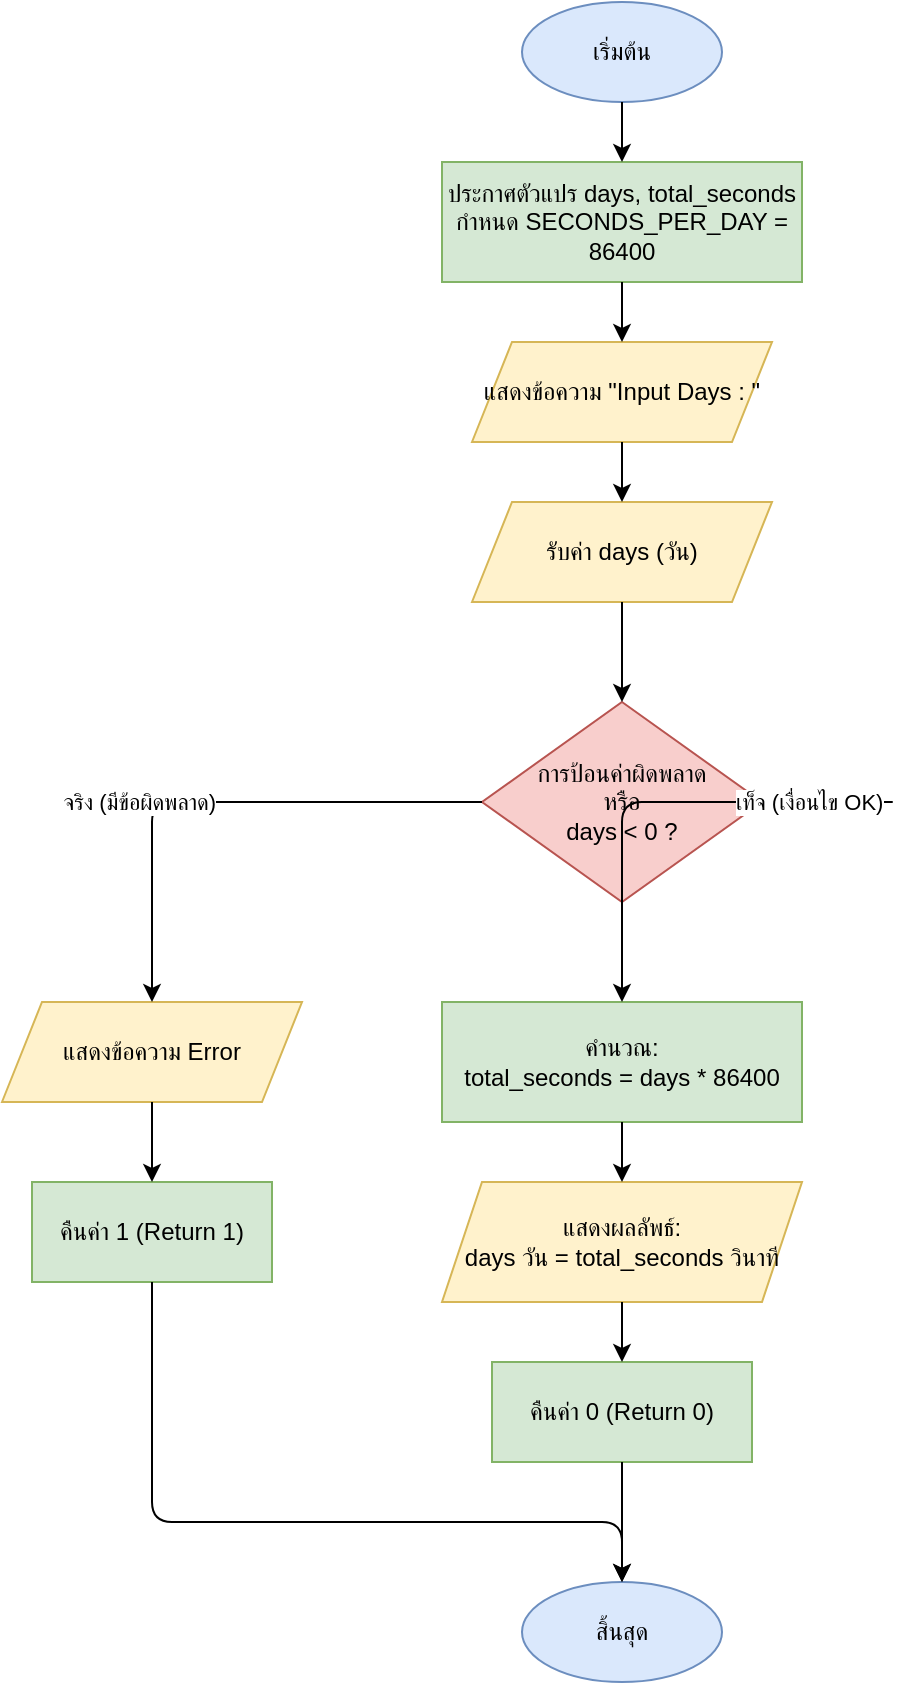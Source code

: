 <mxGraphModel dx="1215" dy="727" grid="1" gridSize="10" guides="1" tooltips="1" connect="1" arrows="1" fold="1" page="1" pageScale="1" pageWidth="850" pageHeight="1100" math="0" shadow="0">
  <root>
    <mxCell id="0" />
    <mxCell id="1" parent="0" />
    <!-- Start -->
    <mxCell id="2" value="เริ่มต้น" style="ellipse;whiteSpace=wrap;html=1;fillColor=#dae8fc;strokeColor=#6c8ebf;" vertex="1" parent="1">
      <mxGeometry x="360" y="20" width="100" height="50" as="geometry" />
    </mxCell>
    <!-- Process: Initialization -->
    <mxCell id="3" value="ประกาศตัวแปร days, total_seconds&lt;br&gt;กำหนด SECONDS_PER_DAY = 86400" style="rounded=0;whiteSpace=wrap;html=1;fillColor=#d5e8d4;strokeColor=#82b366;" vertex="1" parent="1">
      <mxGeometry x="320" y="100" width="180" height="60" as="geometry" />
    </mxCell>
    <!-- Output: Prompt -->
    <mxCell id="4" value="แสดงข้อความ &quot;Input Days : &quot;" style="shape=parallelogram;perimeter=parallelogramPerimeter;whiteSpace=wrap;html=1;fixedSize=1;fillColor=#fff2cc;strokeColor=#d6b656;" vertex="1" parent="1">
      <mxGeometry x="335" y="190" width="150" height="50" as="geometry" />
    </mxCell>
    <!-- Input: Days -->
    <mxCell id="5" value="รับค่า days (วัน)" style="shape=parallelogram;perimeter=parallelogramPerimeter;whiteSpace=wrap;html=1;fixedSize=1;fillColor=#fff2cc;strokeColor=#d6b656;" vertex="1" parent="1">
      <mxGeometry x="335" y="270" width="150" height="50" as="geometry" />
    </mxCell>
    <!-- Condition: Input Validation -->
    <mxCell id="6" value="การป้อนค่าผิดพลาด&lt;br&gt;หรือ&lt;br&gt;days &lt; 0 ?" style="rhombus;whiteSpace=wrap;html=1;fillColor=#f8cecc;strokeColor=#b85450;" vertex="1" parent="1">
      <mxGeometry x="340" y="370" width="140" height="100" as="geometry" />
    </mxCell>
    <!-- Process: Calculation (False Path) -->
    <mxCell id="7" value="คำนวณ:&lt;br&gt;total_seconds = days * 86400" style="rounded=0;whiteSpace=wrap;html=1;fillColor=#d5e8d4;strokeColor=#82b366;" vertex="1" parent="1">
      <mxGeometry x="320" y="520" width="180" height="60" as="geometry" />
    </mxCell>
    <!-- Output: Result (False Path) -->
    <mxCell id="8" value="แสดงผลลัพธ์:&lt;br&gt;days วัน = total_seconds วินาที" style="shape=parallelogram;perimeter=parallelogramPerimeter;whiteSpace=wrap;html=1;fixedSize=1;fillColor=#fff2cc;strokeColor=#d6b656;" vertex="1" parent="1">
      <mxGeometry x="320" y="610" width="180" height="60" as="geometry" />
    </mxCell>
    <!-- Process: Return 0 (False Path) -->
    <mxCell id="9" value="คืนค่า 0 (Return 0)" style="rounded=0;whiteSpace=wrap;html=1;fillColor=#d5e8d4;strokeColor=#82b366;" vertex="1" parent="1">
      <mxGeometry x="345" y="700" width="130" height="50" as="geometry" />
    </mxCell>
    <!-- Output: Error (True Path) -->
    <mxCell id="11" value="แสดงข้อความ Error" style="shape=parallelogram;perimeter=parallelogramPerimeter;whiteSpace=wrap;html=1;fixedSize=1;fillColor=#fff2cc;strokeColor=#d6b656;" vertex="1" parent="1">
      <mxGeometry x="100" y="520" width="150" height="50" as="geometry" />
    </mxCell>
    <!-- Process: Return 1 (True Path) -->
    <mxCell id="12" value="คืนค่า 1 (Return 1)" style="rounded=0;whiteSpace=wrap;html=1;fillColor=#d5e8d4;strokeColor=#82b366;" vertex="1" parent="1">
      <mxGeometry x="115" y="610" width="120" height="50" as="geometry" />
    </mxCell>
    <!-- Stop -->
    <mxCell id="10" value="สิ้นสุด" style="ellipse;whiteSpace=wrap;html=1;fillColor=#dae8fc;strokeColor=#6c8ebf;" vertex="1" parent="1">
      <mxGeometry x="360" y="810" width="100" height="50" as="geometry" />
    </mxCell>
    <!-- Connections -->
    <mxCell id="13" value="" style="endArrow=classic;html=1;entryDx=0;entryDy=0;entryPerimeter=0;" edge="1" parent="1" source="2" target="3">
      <mxGeometry width="50" height="50" relative="1" as="geometry">
        <mxPoint x="410" y="70" as="sourcePoint" />
        <mxPoint x="410" y="100" as="targetPoint" />
      </mxGeometry>
    </mxCell>
    <mxCell id="14" value="" style="endArrow=classic;html=1;entryDx=0;entryDy=0;entryPerimeter=0;" edge="1" parent="1" source="3" target="4">
      <mxGeometry width="50" height="50" relative="1" as="geometry">
        <mxPoint x="410" y="160" as="sourcePoint" />
        <mxPoint x="410" y="190" as="targetPoint" />
      </mxGeometry>
    </mxCell>
    <mxCell id="15" value="" style="endArrow=classic;html=1;entryDx=0;entryDy=0;entryPerimeter=0;" edge="1" parent="1" source="4" target="5">
      <mxGeometry width="50" height="50" relative="1" as="geometry">
        <mxPoint x="410" y="240" as="sourcePoint" />
        <mxPoint x="410" y="270" as="targetPoint" />
      </mxGeometry>
    </mxCell>
    <mxCell id="16" value="" style="endArrow=classic;html=1;entryDx=0;entryDy=0;entryPerimeter=0;" edge="1" parent="1" source="5" target="6">
      <mxGeometry width="50" height="50" relative="1" as="geometry">
        <mxPoint x="410" y="320" as="sourcePoint" />
        <mxPoint x="410" y="370" as="targetPoint" />
      </mxGeometry>
    </mxCell>
    <!-- False Path (Right Side) -->
    <mxCell id="17" value="เท็จ (เงื่อนไข OK)" style="edgeStyle=orthogonalEdgeStyle;html=1;align=left;verticalAlign=middle;endArrow=classic;entryDx=0;entryDy=0;entryPerimeter=0;" edge="1" parent="1" source="6" target="7">
      <mxGeometry relative="1" as="geometry">
        <mxPoint x="480" y="420" as="sourcePoint" />
        <mxPoint x="410" y="480" as="targetPoint" />
        <Array as="points">
          <mxPoint x="550" y="420" />
          <mxPoint x="550" y="420" />
        </Array>
      </mxGeometry>
    </mxCell>
    <mxCell id="18" value="" style="endArrow=classic;html=1;entryDx=0;entryDy=0;entryPerimeter=0;" edge="1" parent="1" source="7" target="8">
      <mxGeometry width="50" height="50" relative="1" as="geometry">
        <mxPoint x="410" y="580" as="sourcePoint" />
        <mxPoint x="410" y="610" as="targetPoint" />
      </mxGeometry>
    </mxCell>
    <mxCell id="19" value="" style="endArrow=classic;html=1;entryDx=0;entryDy=0;entryPerimeter=0;" edge="1" parent="1" source="8" target="9">
      <mxGeometry width="50" height="50" relative="1" as="geometry">
        <mxPoint x="410" y="670" as="sourcePoint" />
        <mxPoint x="410" y="700" as="targetPoint" />
      </mxGeometry>
    </mxCell>
    <mxCell id="20" value="" style="endArrow=classic;html=1;entryDx=0;entryDy=0;entryPerimeter=0;" edge="1" parent="1" source="9" target="10">
      <mxGeometry width="50" height="50" relative="1" as="geometry">
        <mxPoint x="410" y="750" as="sourcePoint" />
        <mxPoint x="410" y="810" as="targetPoint" />
      </mxGeometry>
    </mxCell>
    <!-- True Path (Left Side - Error) -->
    <mxCell id="21" value="จริง (มีข้อผิดพลาด)" style="edgeStyle=orthogonalEdgeStyle;html=1;align=right;verticalAlign=middle;endArrow=classic;entryDx=0;entryDy=0;entryPerimeter=0;" edge="1" parent="1" source="6" target="11">
      <mxGeometry relative="1" as="geometry">
        <mxPoint x="340" y="420" as="sourcePoint" />
        <mxPoint x="175" y="520" as="targetPoint" />
        <Array as="points">
          <mxPoint x="270" y="420" />
          <mxPoint x="270" y="420" />
        </Array>
      </mxGeometry>
    </mxCell>
    <mxCell id="22" value="" style="endArrow=classic;html=1;entryDx=0;entryDy=0;entryPerimeter=0;" edge="1" parent="1" source="11" target="12">
      <mxGeometry width="50" height="50" relative="1" as="geometry">
        <mxPoint x="175" y="570" as="sourcePoint" />
        <mxPoint x="175" y="610" as="targetPoint" />
      </mxGeometry>
    </mxCell>
    <mxCell id="23" value="" style="endArrow=classic;html=1;entryDx=0;entryDy=0;entryPerimeter=0;exitDx=0;exitDy=0;exitPerimeter=0;" edge="1" parent="1" source="12" target="10">
      <mxGeometry width="50" height="50" relative="1" as="geometry">
        <mxPoint x="175" y="660" as="sourcePoint" />
        <mxPoint x="410" y="810" as="targetPoint" />
        <Array as="points">
          <mxPoint x="175" y="780" />
          <mxPoint x="410" y="780" />
        </Array>
      </mxGeometry>
    </mxCell>
  </root>
</mxGraphModel>
